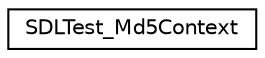 digraph "Graphical Class Hierarchy"
{
  edge [fontname="Helvetica",fontsize="10",labelfontname="Helvetica",labelfontsize="10"];
  node [fontname="Helvetica",fontsize="10",shape=record];
  rankdir="LR";
  Node1 [label="SDLTest_Md5Context",height=0.2,width=0.4,color="black", fillcolor="white", style="filled",URL="$struct_s_d_l_test___md5_context.html"];
}
